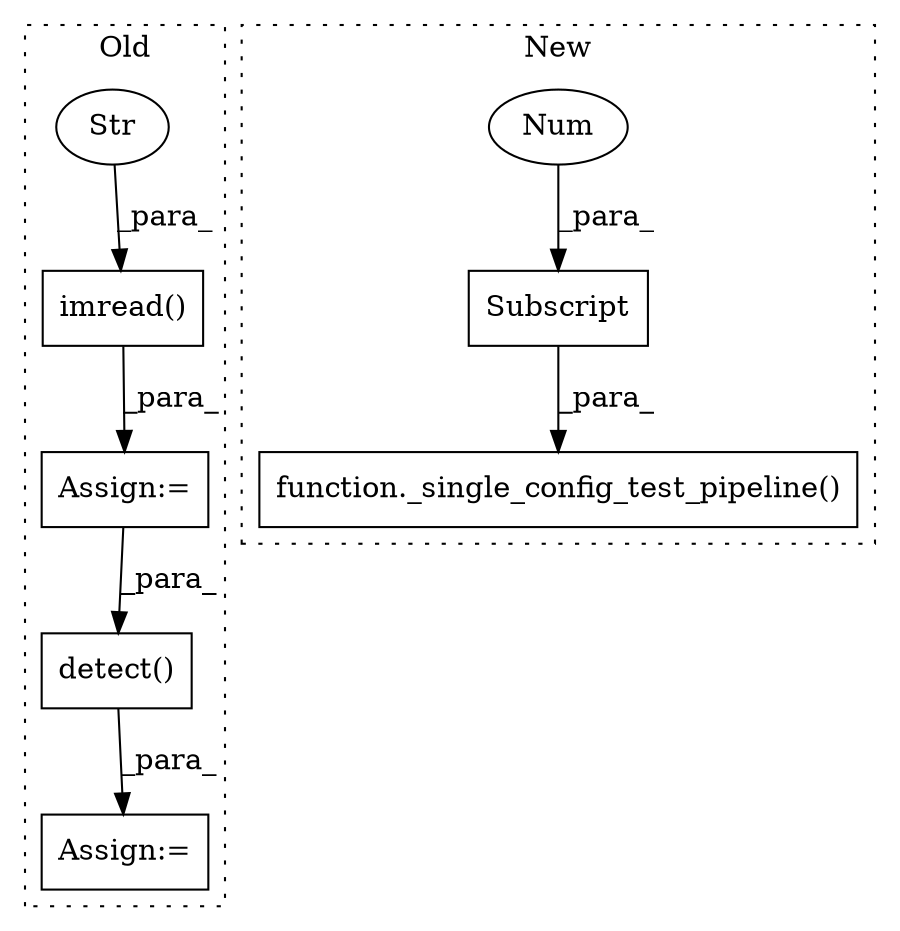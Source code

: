 digraph G {
subgraph cluster0 {
1 [label="imread()" a="75" s="2923,2977" l="11,1" shape="box"];
4 [label="Str" a="66" s="2934" l="43" shape="ellipse"];
6 [label="Assign:=" a="68" s="2920" l="3" shape="box"];
7 [label="Assign:=" a="68" s="2993" l="3" shape="box"];
8 [label="detect()" a="75" s="2996,3014" l="13,1" shape="box"];
label = "Old";
style="dotted";
}
subgraph cluster1 {
2 [label="function._single_config_test_pipeline()" a="75" s="4189,4295" l="42,10" shape="box"];
3 [label="Subscript" a="63" s="4259,0" l="36,0" shape="box"];
5 [label="Num" a="76" s="4293" l="1" shape="ellipse"];
label = "New";
style="dotted";
}
1 -> 6 [label="_para_"];
3 -> 2 [label="_para_"];
4 -> 1 [label="_para_"];
5 -> 3 [label="_para_"];
6 -> 8 [label="_para_"];
8 -> 7 [label="_para_"];
}